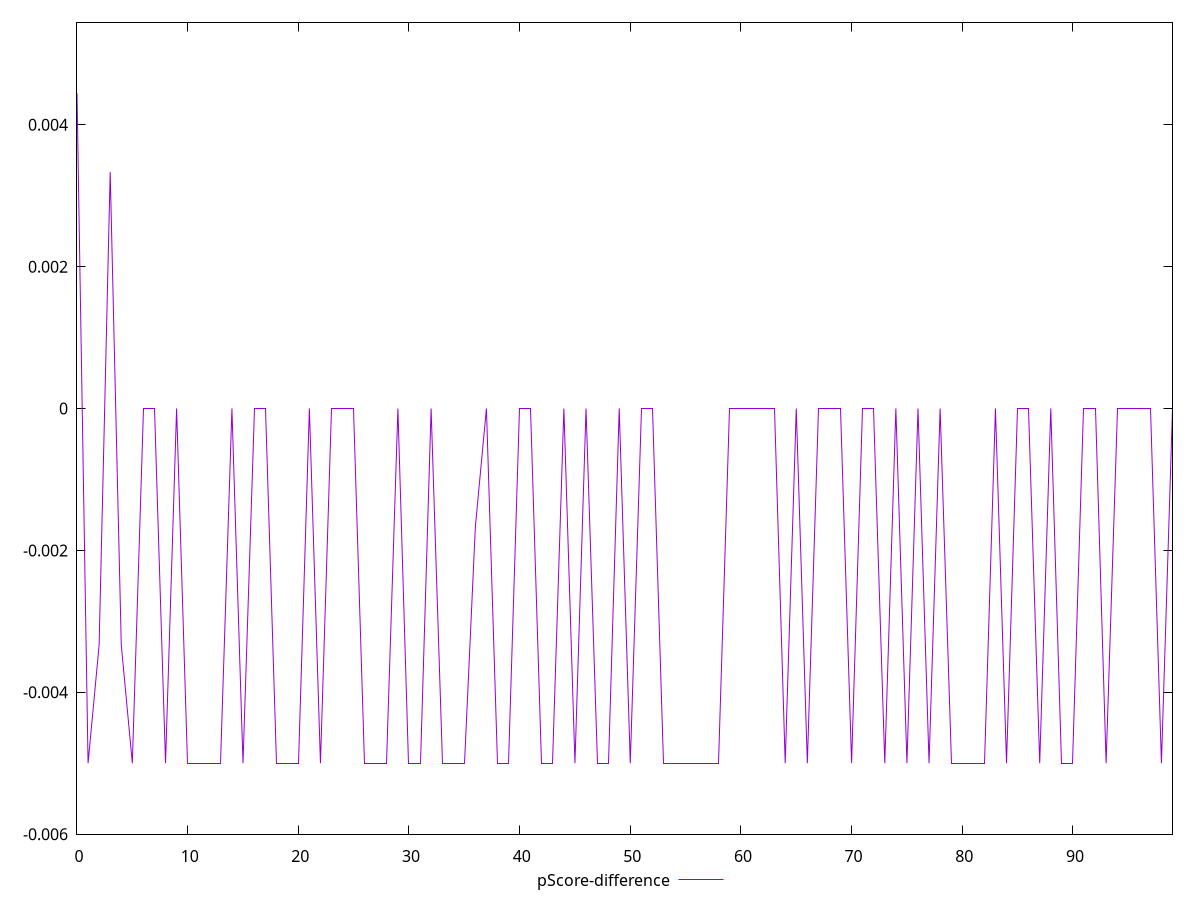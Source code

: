 reset

$pScoreDifference <<EOF
0 0.004444444444444473
1 -0.0050000000000000044
2 -0.0033333333333332993
3 0.0033333333333332993
4 -0.0033333333333332993
5 -0.0050000000000000044
6 0
7 0
8 -0.0050000000000000044
9 0
10 -0.0050000000000000044
11 -0.0050000000000000044
12 -0.0050000000000000044
13 -0.0050000000000000044
14 0
15 -0.0050000000000000044
16 0
17 0
18 -0.0050000000000000044
19 -0.0050000000000000044
20 -0.0050000000000000044
21 0
22 -0.0050000000000000044
23 0
24 0
25 0
26 -0.0050000000000000044
27 -0.0050000000000000044
28 -0.0050000000000000044
29 0
30 -0.0050000000000000044
31 -0.0050000000000000044
32 0
33 -0.0050000000000000044
34 -0.0050000000000000044
35 -0.0050000000000000044
36 -0.0016666666666665941
37 0
38 -0.0050000000000000044
39 -0.0050000000000000044
40 0
41 0
42 -0.0050000000000000044
43 -0.0050000000000000044
44 0
45 -0.0050000000000000044
46 0
47 -0.0050000000000000044
48 -0.0050000000000000044
49 0
50 -0.0050000000000000044
51 0
52 0
53 -0.0050000000000000044
54 -0.0050000000000000044
55 -0.0050000000000000044
56 -0.0050000000000000044
57 -0.0050000000000000044
58 -0.0050000000000000044
59 0
60 0
61 0
62 0
63 0
64 -0.0050000000000000044
65 0
66 -0.0050000000000000044
67 0
68 0
69 0
70 -0.0050000000000000044
71 0
72 0
73 -0.0050000000000000044
74 0
75 -0.0050000000000000044
76 0
77 -0.0050000000000000044
78 0
79 -0.0050000000000000044
80 -0.0050000000000000044
81 -0.0050000000000000044
82 -0.0050000000000000044
83 0
84 -0.0050000000000000044
85 0
86 0
87 -0.0050000000000000044
88 0
89 -0.0050000000000000044
90 -0.0050000000000000044
91 0
92 0
93 -0.0050000000000000044
94 0
95 0
96 0
97 0
98 -0.0050000000000000044
99 0
EOF

set key outside below
set xrange [0:99]
set yrange [-0.0060000000000000045:0.005444444444444473]
set trange [-0.0060000000000000045:0.005444444444444473]
set terminal svg size 640, 500 enhanced background rgb 'white'
set output "report_00017_2021-02-10T15-08-03.406Z/unused-css-rules/samples/pages+cached/pScore-difference/values.svg"

plot $pScoreDifference title "pScore-difference" with line

reset

